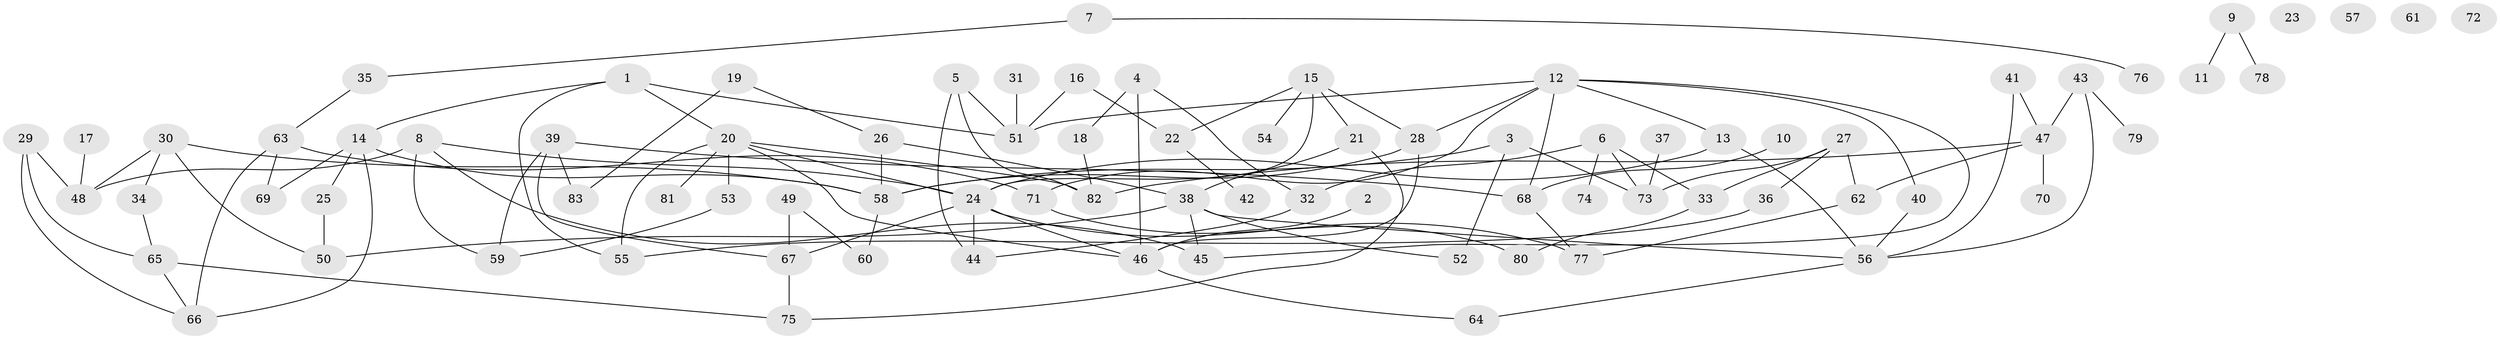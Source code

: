 // Generated by graph-tools (version 1.1) at 2025/33/03/09/25 02:33:49]
// undirected, 83 vertices, 119 edges
graph export_dot {
graph [start="1"]
  node [color=gray90,style=filled];
  1;
  2;
  3;
  4;
  5;
  6;
  7;
  8;
  9;
  10;
  11;
  12;
  13;
  14;
  15;
  16;
  17;
  18;
  19;
  20;
  21;
  22;
  23;
  24;
  25;
  26;
  27;
  28;
  29;
  30;
  31;
  32;
  33;
  34;
  35;
  36;
  37;
  38;
  39;
  40;
  41;
  42;
  43;
  44;
  45;
  46;
  47;
  48;
  49;
  50;
  51;
  52;
  53;
  54;
  55;
  56;
  57;
  58;
  59;
  60;
  61;
  62;
  63;
  64;
  65;
  66;
  67;
  68;
  69;
  70;
  71;
  72;
  73;
  74;
  75;
  76;
  77;
  78;
  79;
  80;
  81;
  82;
  83;
  1 -- 14;
  1 -- 20;
  1 -- 51;
  1 -- 55;
  2 -- 46;
  3 -- 52;
  3 -- 58;
  3 -- 73;
  4 -- 18;
  4 -- 32;
  4 -- 46;
  5 -- 44;
  5 -- 51;
  5 -- 82;
  6 -- 32;
  6 -- 33;
  6 -- 73;
  6 -- 74;
  7 -- 35;
  7 -- 76;
  8 -- 24;
  8 -- 45;
  8 -- 48;
  8 -- 59;
  9 -- 11;
  9 -- 78;
  10 -- 68;
  12 -- 13;
  12 -- 28;
  12 -- 40;
  12 -- 45;
  12 -- 51;
  12 -- 68;
  12 -- 71;
  13 -- 24;
  13 -- 56;
  14 -- 25;
  14 -- 58;
  14 -- 66;
  14 -- 69;
  15 -- 21;
  15 -- 22;
  15 -- 24;
  15 -- 28;
  15 -- 54;
  16 -- 22;
  16 -- 51;
  17 -- 48;
  18 -- 82;
  19 -- 26;
  19 -- 83;
  20 -- 24;
  20 -- 46;
  20 -- 53;
  20 -- 55;
  20 -- 81;
  20 -- 82;
  21 -- 38;
  21 -- 75;
  22 -- 42;
  24 -- 44;
  24 -- 46;
  24 -- 67;
  24 -- 77;
  25 -- 50;
  26 -- 38;
  26 -- 58;
  27 -- 33;
  27 -- 36;
  27 -- 62;
  27 -- 73;
  28 -- 46;
  28 -- 58;
  29 -- 48;
  29 -- 65;
  29 -- 66;
  30 -- 34;
  30 -- 48;
  30 -- 50;
  30 -- 58;
  31 -- 51;
  32 -- 44;
  33 -- 80;
  34 -- 65;
  35 -- 63;
  36 -- 55;
  37 -- 73;
  38 -- 45;
  38 -- 50;
  38 -- 52;
  38 -- 56;
  39 -- 59;
  39 -- 67;
  39 -- 68;
  39 -- 83;
  40 -- 56;
  41 -- 47;
  41 -- 56;
  43 -- 47;
  43 -- 56;
  43 -- 79;
  46 -- 64;
  47 -- 62;
  47 -- 70;
  47 -- 82;
  49 -- 60;
  49 -- 67;
  53 -- 59;
  56 -- 64;
  58 -- 60;
  62 -- 77;
  63 -- 66;
  63 -- 69;
  63 -- 71;
  65 -- 66;
  65 -- 75;
  67 -- 75;
  68 -- 77;
  71 -- 80;
}
